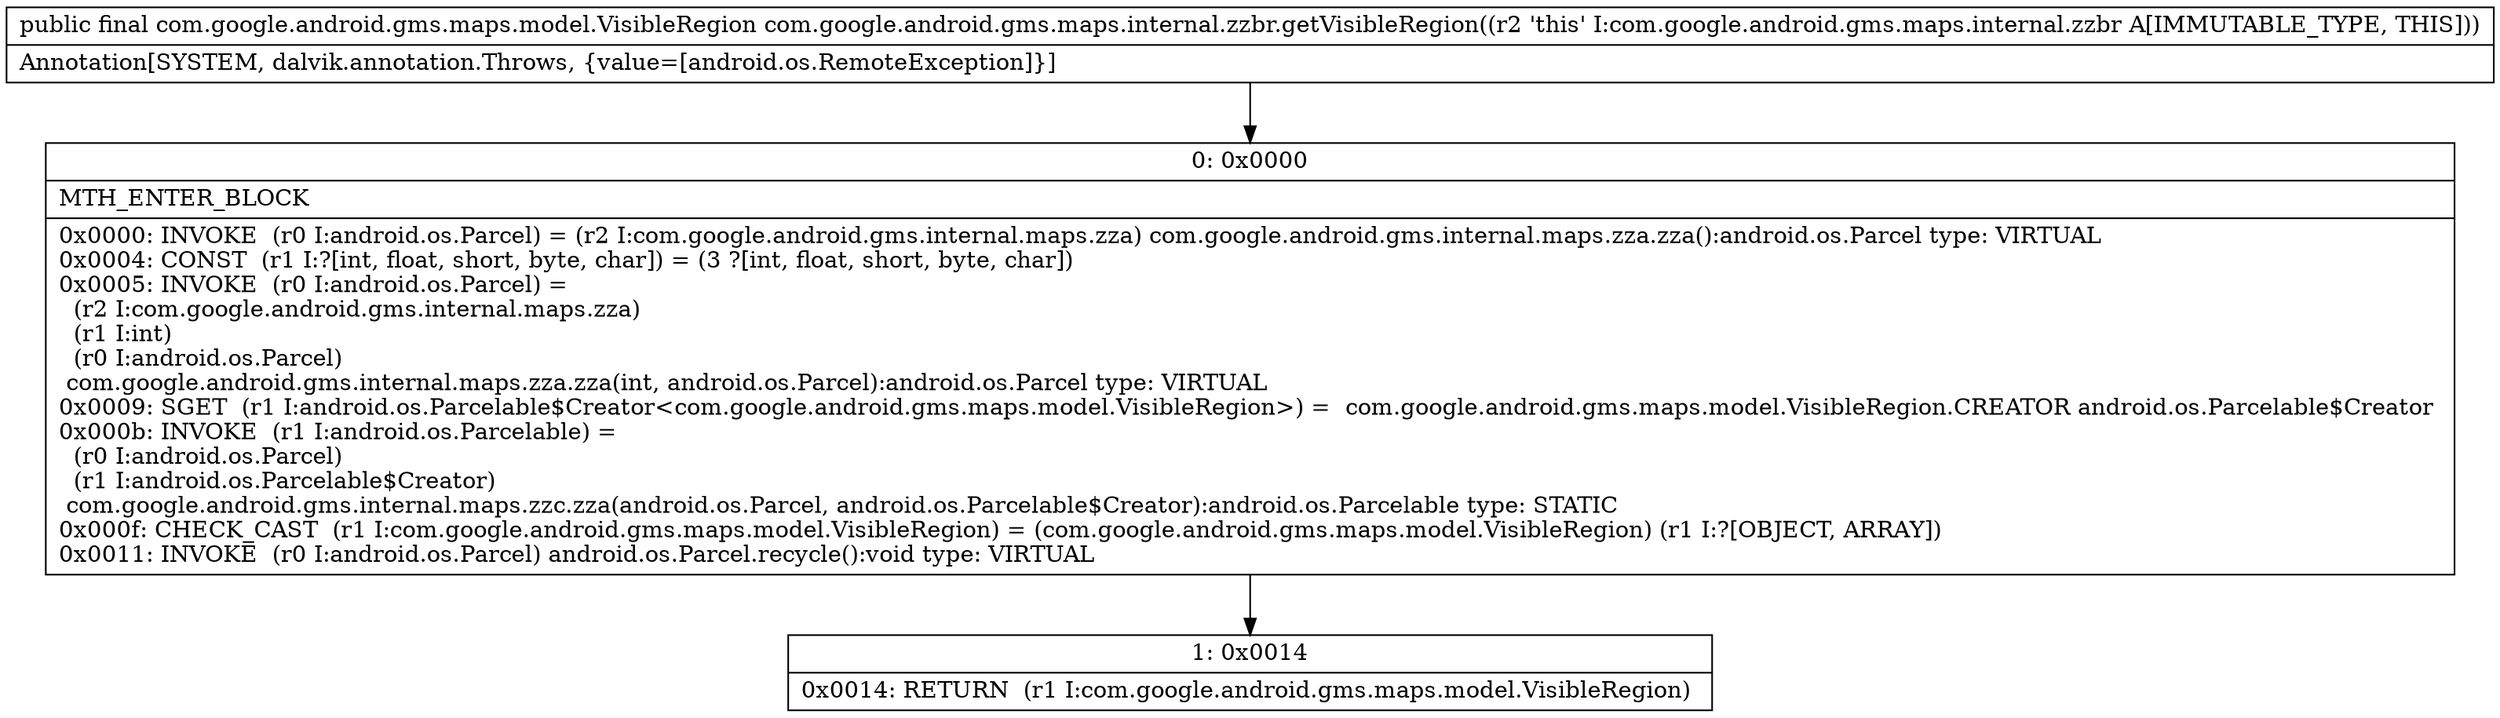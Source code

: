digraph "CFG forcom.google.android.gms.maps.internal.zzbr.getVisibleRegion()Lcom\/google\/android\/gms\/maps\/model\/VisibleRegion;" {
Node_0 [shape=record,label="{0\:\ 0x0000|MTH_ENTER_BLOCK\l|0x0000: INVOKE  (r0 I:android.os.Parcel) = (r2 I:com.google.android.gms.internal.maps.zza) com.google.android.gms.internal.maps.zza.zza():android.os.Parcel type: VIRTUAL \l0x0004: CONST  (r1 I:?[int, float, short, byte, char]) = (3 ?[int, float, short, byte, char]) \l0x0005: INVOKE  (r0 I:android.os.Parcel) = \l  (r2 I:com.google.android.gms.internal.maps.zza)\l  (r1 I:int)\l  (r0 I:android.os.Parcel)\l com.google.android.gms.internal.maps.zza.zza(int, android.os.Parcel):android.os.Parcel type: VIRTUAL \l0x0009: SGET  (r1 I:android.os.Parcelable$Creator\<com.google.android.gms.maps.model.VisibleRegion\>) =  com.google.android.gms.maps.model.VisibleRegion.CREATOR android.os.Parcelable$Creator \l0x000b: INVOKE  (r1 I:android.os.Parcelable) = \l  (r0 I:android.os.Parcel)\l  (r1 I:android.os.Parcelable$Creator)\l com.google.android.gms.internal.maps.zzc.zza(android.os.Parcel, android.os.Parcelable$Creator):android.os.Parcelable type: STATIC \l0x000f: CHECK_CAST  (r1 I:com.google.android.gms.maps.model.VisibleRegion) = (com.google.android.gms.maps.model.VisibleRegion) (r1 I:?[OBJECT, ARRAY]) \l0x0011: INVOKE  (r0 I:android.os.Parcel) android.os.Parcel.recycle():void type: VIRTUAL \l}"];
Node_1 [shape=record,label="{1\:\ 0x0014|0x0014: RETURN  (r1 I:com.google.android.gms.maps.model.VisibleRegion) \l}"];
MethodNode[shape=record,label="{public final com.google.android.gms.maps.model.VisibleRegion com.google.android.gms.maps.internal.zzbr.getVisibleRegion((r2 'this' I:com.google.android.gms.maps.internal.zzbr A[IMMUTABLE_TYPE, THIS]))  | Annotation[SYSTEM, dalvik.annotation.Throws, \{value=[android.os.RemoteException]\}]\l}"];
MethodNode -> Node_0;
Node_0 -> Node_1;
}

